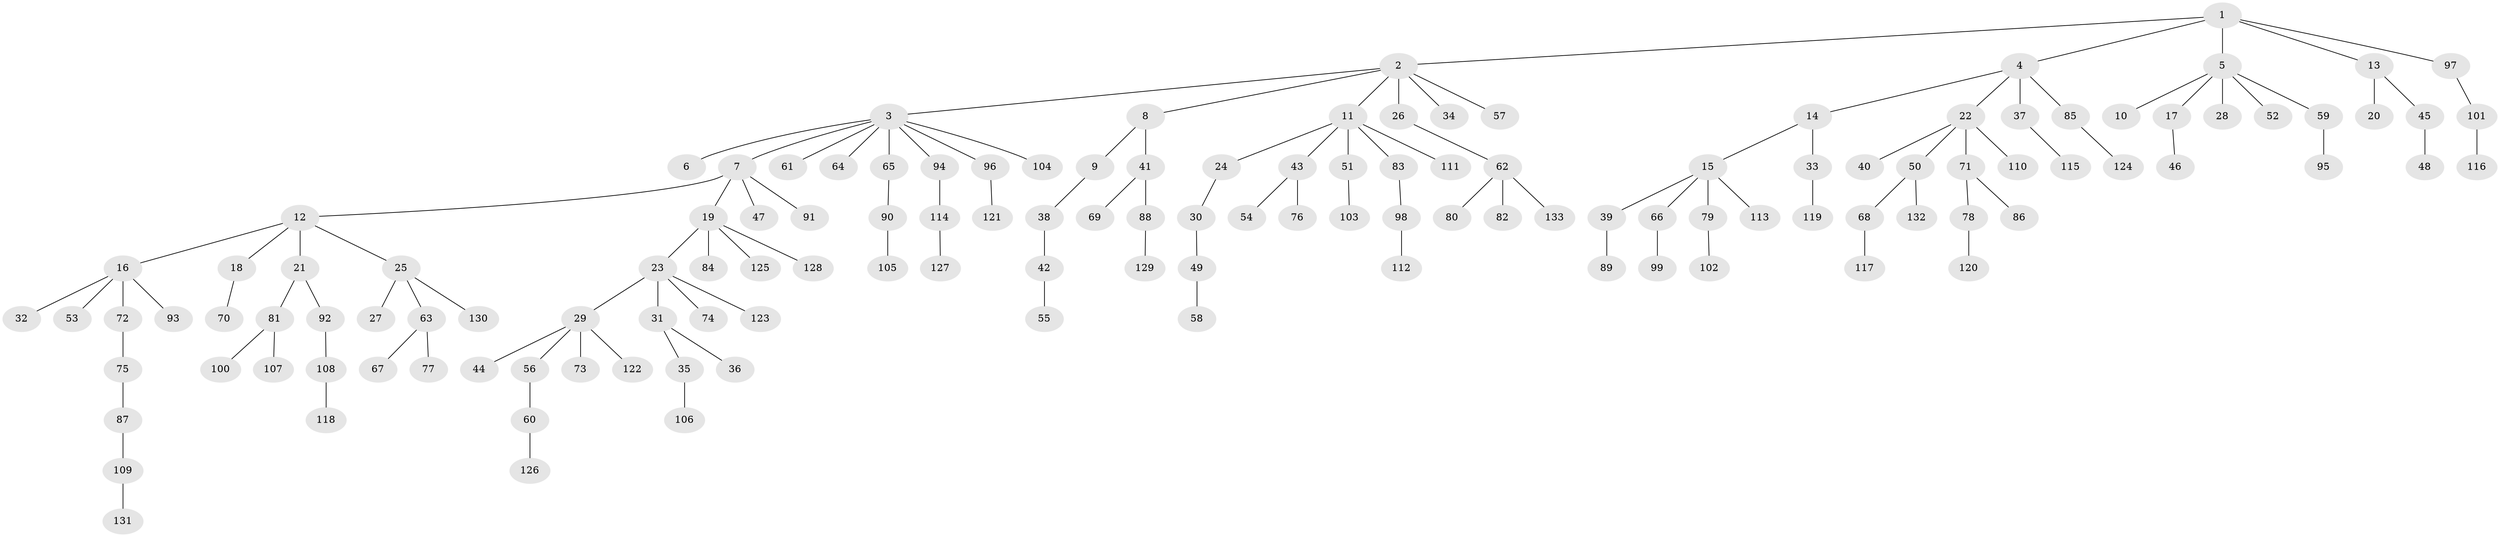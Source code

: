 // Generated by graph-tools (version 1.1) at 2025/52/03/09/25 04:52:51]
// undirected, 133 vertices, 132 edges
graph export_dot {
graph [start="1"]
  node [color=gray90,style=filled];
  1;
  2;
  3;
  4;
  5;
  6;
  7;
  8;
  9;
  10;
  11;
  12;
  13;
  14;
  15;
  16;
  17;
  18;
  19;
  20;
  21;
  22;
  23;
  24;
  25;
  26;
  27;
  28;
  29;
  30;
  31;
  32;
  33;
  34;
  35;
  36;
  37;
  38;
  39;
  40;
  41;
  42;
  43;
  44;
  45;
  46;
  47;
  48;
  49;
  50;
  51;
  52;
  53;
  54;
  55;
  56;
  57;
  58;
  59;
  60;
  61;
  62;
  63;
  64;
  65;
  66;
  67;
  68;
  69;
  70;
  71;
  72;
  73;
  74;
  75;
  76;
  77;
  78;
  79;
  80;
  81;
  82;
  83;
  84;
  85;
  86;
  87;
  88;
  89;
  90;
  91;
  92;
  93;
  94;
  95;
  96;
  97;
  98;
  99;
  100;
  101;
  102;
  103;
  104;
  105;
  106;
  107;
  108;
  109;
  110;
  111;
  112;
  113;
  114;
  115;
  116;
  117;
  118;
  119;
  120;
  121;
  122;
  123;
  124;
  125;
  126;
  127;
  128;
  129;
  130;
  131;
  132;
  133;
  1 -- 2;
  1 -- 4;
  1 -- 5;
  1 -- 13;
  1 -- 97;
  2 -- 3;
  2 -- 8;
  2 -- 11;
  2 -- 26;
  2 -- 34;
  2 -- 57;
  3 -- 6;
  3 -- 7;
  3 -- 61;
  3 -- 64;
  3 -- 65;
  3 -- 94;
  3 -- 96;
  3 -- 104;
  4 -- 14;
  4 -- 22;
  4 -- 37;
  4 -- 85;
  5 -- 10;
  5 -- 17;
  5 -- 28;
  5 -- 52;
  5 -- 59;
  7 -- 12;
  7 -- 19;
  7 -- 47;
  7 -- 91;
  8 -- 9;
  8 -- 41;
  9 -- 38;
  11 -- 24;
  11 -- 43;
  11 -- 51;
  11 -- 83;
  11 -- 111;
  12 -- 16;
  12 -- 18;
  12 -- 21;
  12 -- 25;
  13 -- 20;
  13 -- 45;
  14 -- 15;
  14 -- 33;
  15 -- 39;
  15 -- 66;
  15 -- 79;
  15 -- 113;
  16 -- 32;
  16 -- 53;
  16 -- 72;
  16 -- 93;
  17 -- 46;
  18 -- 70;
  19 -- 23;
  19 -- 84;
  19 -- 125;
  19 -- 128;
  21 -- 81;
  21 -- 92;
  22 -- 40;
  22 -- 50;
  22 -- 71;
  22 -- 110;
  23 -- 29;
  23 -- 31;
  23 -- 74;
  23 -- 123;
  24 -- 30;
  25 -- 27;
  25 -- 63;
  25 -- 130;
  26 -- 62;
  29 -- 44;
  29 -- 56;
  29 -- 73;
  29 -- 122;
  30 -- 49;
  31 -- 35;
  31 -- 36;
  33 -- 119;
  35 -- 106;
  37 -- 115;
  38 -- 42;
  39 -- 89;
  41 -- 69;
  41 -- 88;
  42 -- 55;
  43 -- 54;
  43 -- 76;
  45 -- 48;
  49 -- 58;
  50 -- 68;
  50 -- 132;
  51 -- 103;
  56 -- 60;
  59 -- 95;
  60 -- 126;
  62 -- 80;
  62 -- 82;
  62 -- 133;
  63 -- 67;
  63 -- 77;
  65 -- 90;
  66 -- 99;
  68 -- 117;
  71 -- 78;
  71 -- 86;
  72 -- 75;
  75 -- 87;
  78 -- 120;
  79 -- 102;
  81 -- 100;
  81 -- 107;
  83 -- 98;
  85 -- 124;
  87 -- 109;
  88 -- 129;
  90 -- 105;
  92 -- 108;
  94 -- 114;
  96 -- 121;
  97 -- 101;
  98 -- 112;
  101 -- 116;
  108 -- 118;
  109 -- 131;
  114 -- 127;
}
